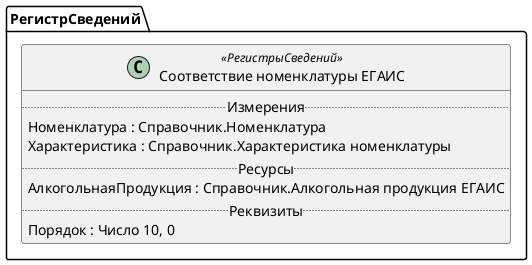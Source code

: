 ﻿@startuml СоответствиеНоменклатурыЕГАИС
'!include templates.wsd
'..\include templates.wsd
class РегистрСведений.СоответствиеНоменклатурыЕГАИС as "Соответствие номенклатуры ЕГАИС" <<РегистрыСведений>>
{
..Измерения..
Номенклатура : Справочник.Номенклатура
Характеристика : Справочник.Характеристика номенклатуры
..Ресурсы..
АлкогольнаяПродукция : Справочник.Алкогольная продукция ЕГАИС
..Реквизиты..
Порядок : Число 10, 0
}
@enduml
